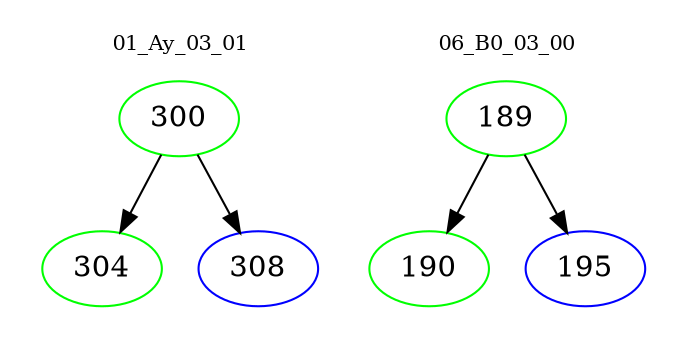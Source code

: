 digraph{
subgraph cluster_0 {
color = white
label = "01_Ay_03_01";
fontsize=10;
T0_300 [label="300", color="green"]
T0_300 -> T0_304 [color="black"]
T0_304 [label="304", color="green"]
T0_300 -> T0_308 [color="black"]
T0_308 [label="308", color="blue"]
}
subgraph cluster_1 {
color = white
label = "06_B0_03_00";
fontsize=10;
T1_189 [label="189", color="green"]
T1_189 -> T1_190 [color="black"]
T1_190 [label="190", color="green"]
T1_189 -> T1_195 [color="black"]
T1_195 [label="195", color="blue"]
}
}
